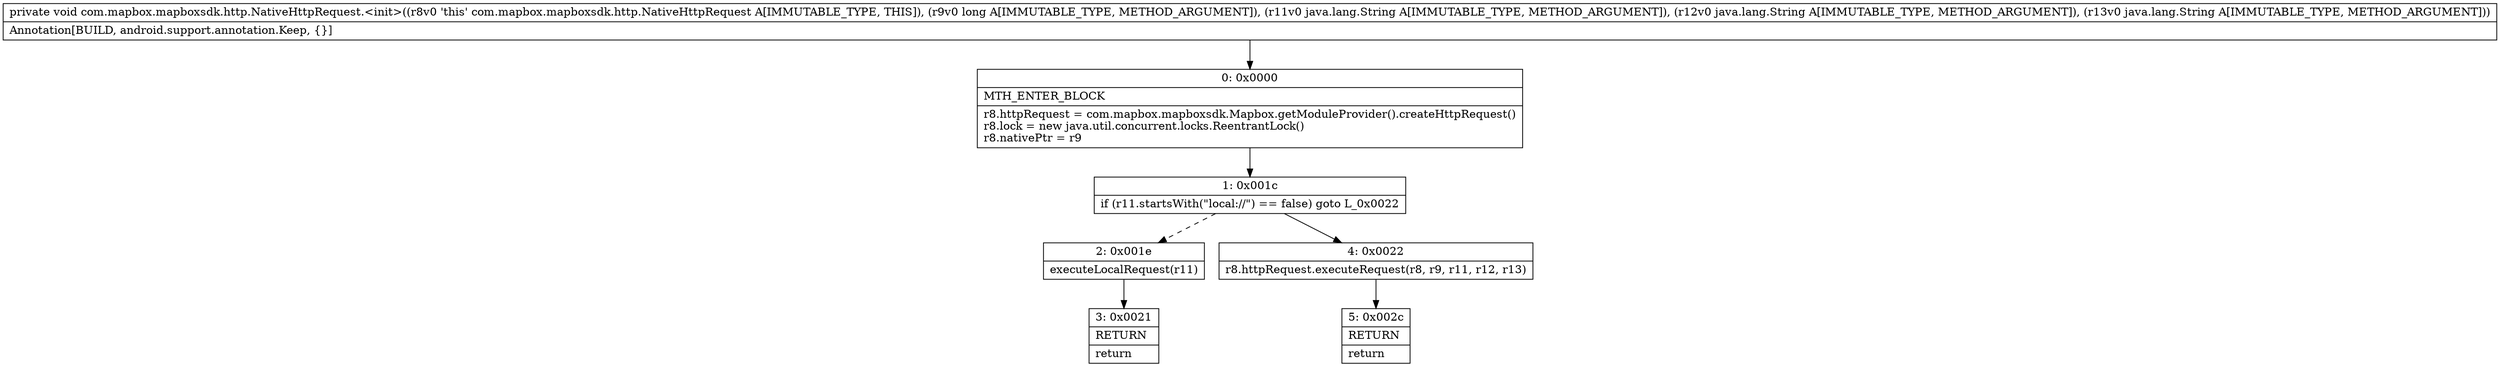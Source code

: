digraph "CFG forcom.mapbox.mapboxsdk.http.NativeHttpRequest.\<init\>(JLjava\/lang\/String;Ljava\/lang\/String;Ljava\/lang\/String;)V" {
Node_0 [shape=record,label="{0\:\ 0x0000|MTH_ENTER_BLOCK\l|r8.httpRequest = com.mapbox.mapboxsdk.Mapbox.getModuleProvider().createHttpRequest()\lr8.lock = new java.util.concurrent.locks.ReentrantLock()\lr8.nativePtr = r9\l}"];
Node_1 [shape=record,label="{1\:\ 0x001c|if (r11.startsWith(\"local:\/\/\") == false) goto L_0x0022\l}"];
Node_2 [shape=record,label="{2\:\ 0x001e|executeLocalRequest(r11)\l}"];
Node_3 [shape=record,label="{3\:\ 0x0021|RETURN\l|return\l}"];
Node_4 [shape=record,label="{4\:\ 0x0022|r8.httpRequest.executeRequest(r8, r9, r11, r12, r13)\l}"];
Node_5 [shape=record,label="{5\:\ 0x002c|RETURN\l|return\l}"];
MethodNode[shape=record,label="{private void com.mapbox.mapboxsdk.http.NativeHttpRequest.\<init\>((r8v0 'this' com.mapbox.mapboxsdk.http.NativeHttpRequest A[IMMUTABLE_TYPE, THIS]), (r9v0 long A[IMMUTABLE_TYPE, METHOD_ARGUMENT]), (r11v0 java.lang.String A[IMMUTABLE_TYPE, METHOD_ARGUMENT]), (r12v0 java.lang.String A[IMMUTABLE_TYPE, METHOD_ARGUMENT]), (r13v0 java.lang.String A[IMMUTABLE_TYPE, METHOD_ARGUMENT]))  | Annotation[BUILD, android.support.annotation.Keep, \{\}]\l}"];
MethodNode -> Node_0;
Node_0 -> Node_1;
Node_1 -> Node_2[style=dashed];
Node_1 -> Node_4;
Node_2 -> Node_3;
Node_4 -> Node_5;
}

